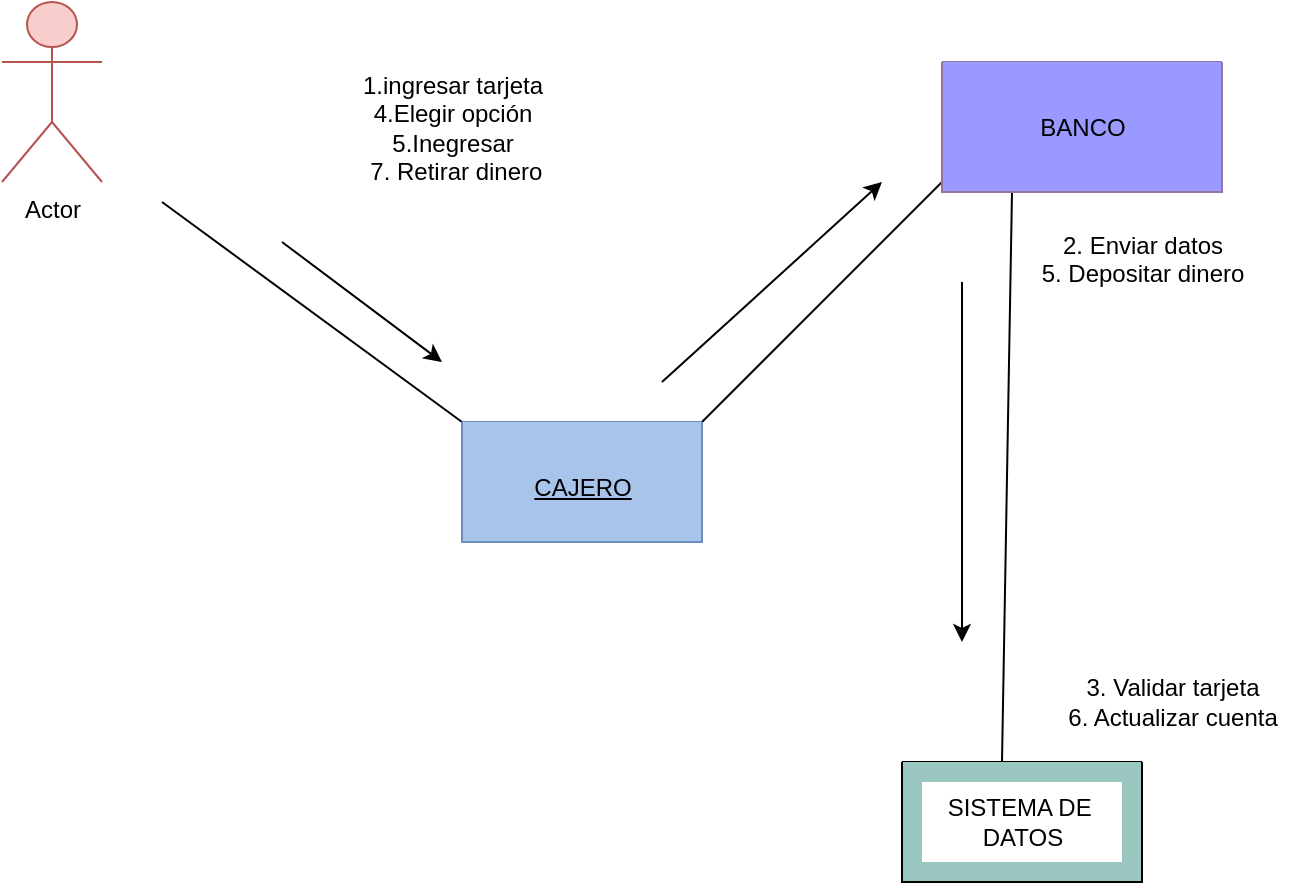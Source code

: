 <mxfile version="26.0.16">
  <diagram name="Página-1" id="wFMqIvbisoKbU9Z2pKnu">
    <mxGraphModel dx="1154" dy="514" grid="1" gridSize="10" guides="1" tooltips="1" connect="1" arrows="1" fold="1" page="1" pageScale="1" pageWidth="827" pageHeight="1169" math="0" shadow="0">
      <root>
        <mxCell id="0" />
        <mxCell id="1" parent="0" />
        <mxCell id="3zSl7oLJ7PqkxktIxHuc-1" value="Actor" style="shape=umlActor;verticalLabelPosition=bottom;verticalAlign=top;html=1;outlineConnect=0;fillColor=#f8cecc;strokeColor=#b85450;" parent="1" vertex="1">
          <mxGeometry x="120" y="140" width="50" height="90" as="geometry" />
        </mxCell>
        <mxCell id="3zSl7oLJ7PqkxktIxHuc-3" value="" style="endArrow=none;html=1;rounded=0;entryX=0;entryY=0;entryDx=0;entryDy=0;" parent="1" edge="1">
          <mxGeometry width="50" height="50" relative="1" as="geometry">
            <mxPoint x="200" y="240" as="sourcePoint" />
            <mxPoint x="350" y="350" as="targetPoint" />
          </mxGeometry>
        </mxCell>
        <mxCell id="3zSl7oLJ7PqkxktIxHuc-7" value="" style="endArrow=none;html=1;rounded=0;entryX=0;entryY=0;entryDx=0;entryDy=0;exitX=0.25;exitY=1;exitDx=0;exitDy=0;" parent="1" edge="1" source="3zSl7oLJ7PqkxktIxHuc-14">
          <mxGeometry width="50" height="50" relative="1" as="geometry">
            <mxPoint x="470" y="410" as="sourcePoint" />
            <mxPoint x="620" y="520" as="targetPoint" />
          </mxGeometry>
        </mxCell>
        <mxCell id="3zSl7oLJ7PqkxktIxHuc-8" value="" style="endArrow=none;html=1;rounded=0;" parent="1" edge="1">
          <mxGeometry width="50" height="50" relative="1" as="geometry">
            <mxPoint x="470" y="350" as="sourcePoint" />
            <mxPoint x="590" y="230" as="targetPoint" />
          </mxGeometry>
        </mxCell>
        <mxCell id="3zSl7oLJ7PqkxktIxHuc-11" value="" style="swimlane;startSize=0;fillColor=#dae8fc;strokeColor=#6C8EBF;swimlaneFillColor=#A9C4EB;" parent="1" vertex="1">
          <mxGeometry x="350" y="350" width="120" height="60" as="geometry">
            <mxRectangle x="350" y="350" width="50" height="40" as="alternateBounds" />
          </mxGeometry>
        </mxCell>
        <mxCell id="3zSl7oLJ7PqkxktIxHuc-13" value="&lt;font style=&quot;vertical-align: inherit;&quot;&gt;&lt;font style=&quot;vertical-align: inherit;&quot;&gt;&lt;font style=&quot;vertical-align: inherit;&quot;&gt;&lt;font style=&quot;vertical-align: inherit;&quot;&gt;&lt;u&gt;CAJERO&lt;/u&gt;&lt;/font&gt;&lt;/font&gt;&lt;/font&gt;&lt;/font&gt;" style="text;html=1;align=center;verticalAlign=middle;resizable=0;points=[];autosize=1;strokeColor=none;fillColor=none;" parent="1" vertex="1">
          <mxGeometry x="375" y="368" width="70" height="30" as="geometry" />
        </mxCell>
        <mxCell id="3zSl7oLJ7PqkxktIxHuc-14" value="" style="swimlane;startSize=0;fillColor=#e1d5e7;strokeColor=#9673A6;swimlaneFillColor=#9999FF;" parent="1" vertex="1">
          <mxGeometry x="590" y="170" width="140" height="65" as="geometry">
            <mxRectangle x="350" y="350" width="50" height="40" as="alternateBounds" />
          </mxGeometry>
        </mxCell>
        <mxCell id="3zSl7oLJ7PqkxktIxHuc-18" value="&lt;font style=&quot;vertical-align: inherit;&quot;&gt;&lt;font style=&quot;vertical-align: inherit;&quot;&gt;BANCO&lt;/font&gt;&lt;/font&gt;" style="text;html=1;align=center;verticalAlign=middle;resizable=0;points=[];autosize=1;strokeColor=none;fillColor=none;" parent="3zSl7oLJ7PqkxktIxHuc-14" vertex="1">
          <mxGeometry x="35" y="17.5" width="70" height="30" as="geometry" />
        </mxCell>
        <mxCell id="3zSl7oLJ7PqkxktIxHuc-16" value="" style="swimlane;startSize=0;swimlaneFillColor=#9AC7BF;" parent="1" vertex="1">
          <mxGeometry x="570" y="520" width="120" height="60" as="geometry">
            <mxRectangle x="350" y="350" width="50" height="40" as="alternateBounds" />
          </mxGeometry>
        </mxCell>
        <mxCell id="3zSl7oLJ7PqkxktIxHuc-17" value="&lt;font style=&quot;vertical-align: inherit;&quot;&gt;&lt;font style=&quot;vertical-align: inherit;&quot;&gt;&lt;font style=&quot;vertical-align: inherit;&quot;&gt;SISTEMA DE&amp;nbsp;&lt;/font&gt;&lt;/font&gt;&lt;/font&gt;&lt;div&gt;&lt;font style=&quot;vertical-align: inherit;&quot;&gt;&lt;font style=&quot;vertical-align: inherit;&quot;&gt;&lt;font style=&quot;vertical-align: inherit;&quot;&gt;DATOS&lt;/font&gt;&lt;/font&gt;&lt;/font&gt;&lt;/div&gt;" style="text;html=1;align=center;verticalAlign=middle;resizable=0;points=[];autosize=1;strokeColor=none;fillColor=default;" parent="3zSl7oLJ7PqkxktIxHuc-16" vertex="1">
          <mxGeometry x="10" y="10" width="100" height="40" as="geometry" />
        </mxCell>
        <mxCell id="npp_53JXyfdrWzOxLGSn-1" value="" style="endArrow=classic;html=1;rounded=0;" edge="1" parent="1">
          <mxGeometry width="50" height="50" relative="1" as="geometry">
            <mxPoint x="260" y="260" as="sourcePoint" />
            <mxPoint x="340" y="320" as="targetPoint" />
          </mxGeometry>
        </mxCell>
        <mxCell id="npp_53JXyfdrWzOxLGSn-2" value="" style="endArrow=classic;html=1;rounded=0;" edge="1" parent="1">
          <mxGeometry width="50" height="50" relative="1" as="geometry">
            <mxPoint x="450" y="330" as="sourcePoint" />
            <mxPoint x="560" y="230" as="targetPoint" />
          </mxGeometry>
        </mxCell>
        <mxCell id="npp_53JXyfdrWzOxLGSn-3" value="" style="endArrow=classic;html=1;rounded=0;" edge="1" parent="1">
          <mxGeometry width="50" height="50" relative="1" as="geometry">
            <mxPoint x="600" y="280" as="sourcePoint" />
            <mxPoint x="600" y="460" as="targetPoint" />
          </mxGeometry>
        </mxCell>
        <mxCell id="npp_53JXyfdrWzOxLGSn-4" value="1.ingresar tarjeta&lt;div&gt;4.Elegir opción&lt;div&gt;&lt;div&gt;&lt;span style=&quot;background-color: transparent; color: light-dark(rgb(0, 0, 0), rgb(255, 255, 255));&quot;&gt;5.Inegresar&lt;/span&gt;&lt;/div&gt;&lt;div&gt;&lt;span style=&quot;background-color: transparent; color: light-dark(rgb(0, 0, 0), rgb(255, 255, 255));&quot;&gt;&amp;nbsp;7. Retirar dinero&lt;/span&gt;&lt;/div&gt;&lt;/div&gt;&lt;/div&gt;" style="text;html=1;align=center;verticalAlign=middle;resizable=0;points=[];autosize=1;strokeColor=none;fillColor=none;" vertex="1" parent="1">
          <mxGeometry x="290" y="167.5" width="110" height="70" as="geometry" />
        </mxCell>
        <mxCell id="npp_53JXyfdrWzOxLGSn-5" value="2. Enviar datos&lt;br&gt;&lt;div&gt;&lt;span style=&quot;background-color: transparent; color: light-dark(rgb(0, 0, 0), rgb(255, 255, 255));&quot;&gt;5. Depositar dinero&lt;/span&gt;&lt;/div&gt;&lt;div&gt;&lt;br&gt;&lt;/div&gt;&lt;div&gt;&lt;br&gt;&lt;/div&gt;" style="text;html=1;align=center;verticalAlign=middle;resizable=0;points=[];autosize=1;strokeColor=none;fillColor=none;" vertex="1" parent="1">
          <mxGeometry x="630" y="248" width="120" height="70" as="geometry" />
        </mxCell>
        <mxCell id="npp_53JXyfdrWzOxLGSn-6" value="&lt;div&gt;3. Validar tarjeta&lt;br&gt;&lt;div&gt;6. Actualizar cuenta&lt;/div&gt;&lt;/div&gt;" style="text;html=1;align=center;verticalAlign=middle;resizable=0;points=[];autosize=1;strokeColor=none;fillColor=none;" vertex="1" parent="1">
          <mxGeometry x="640" y="470" width="130" height="40" as="geometry" />
        </mxCell>
      </root>
    </mxGraphModel>
  </diagram>
</mxfile>
